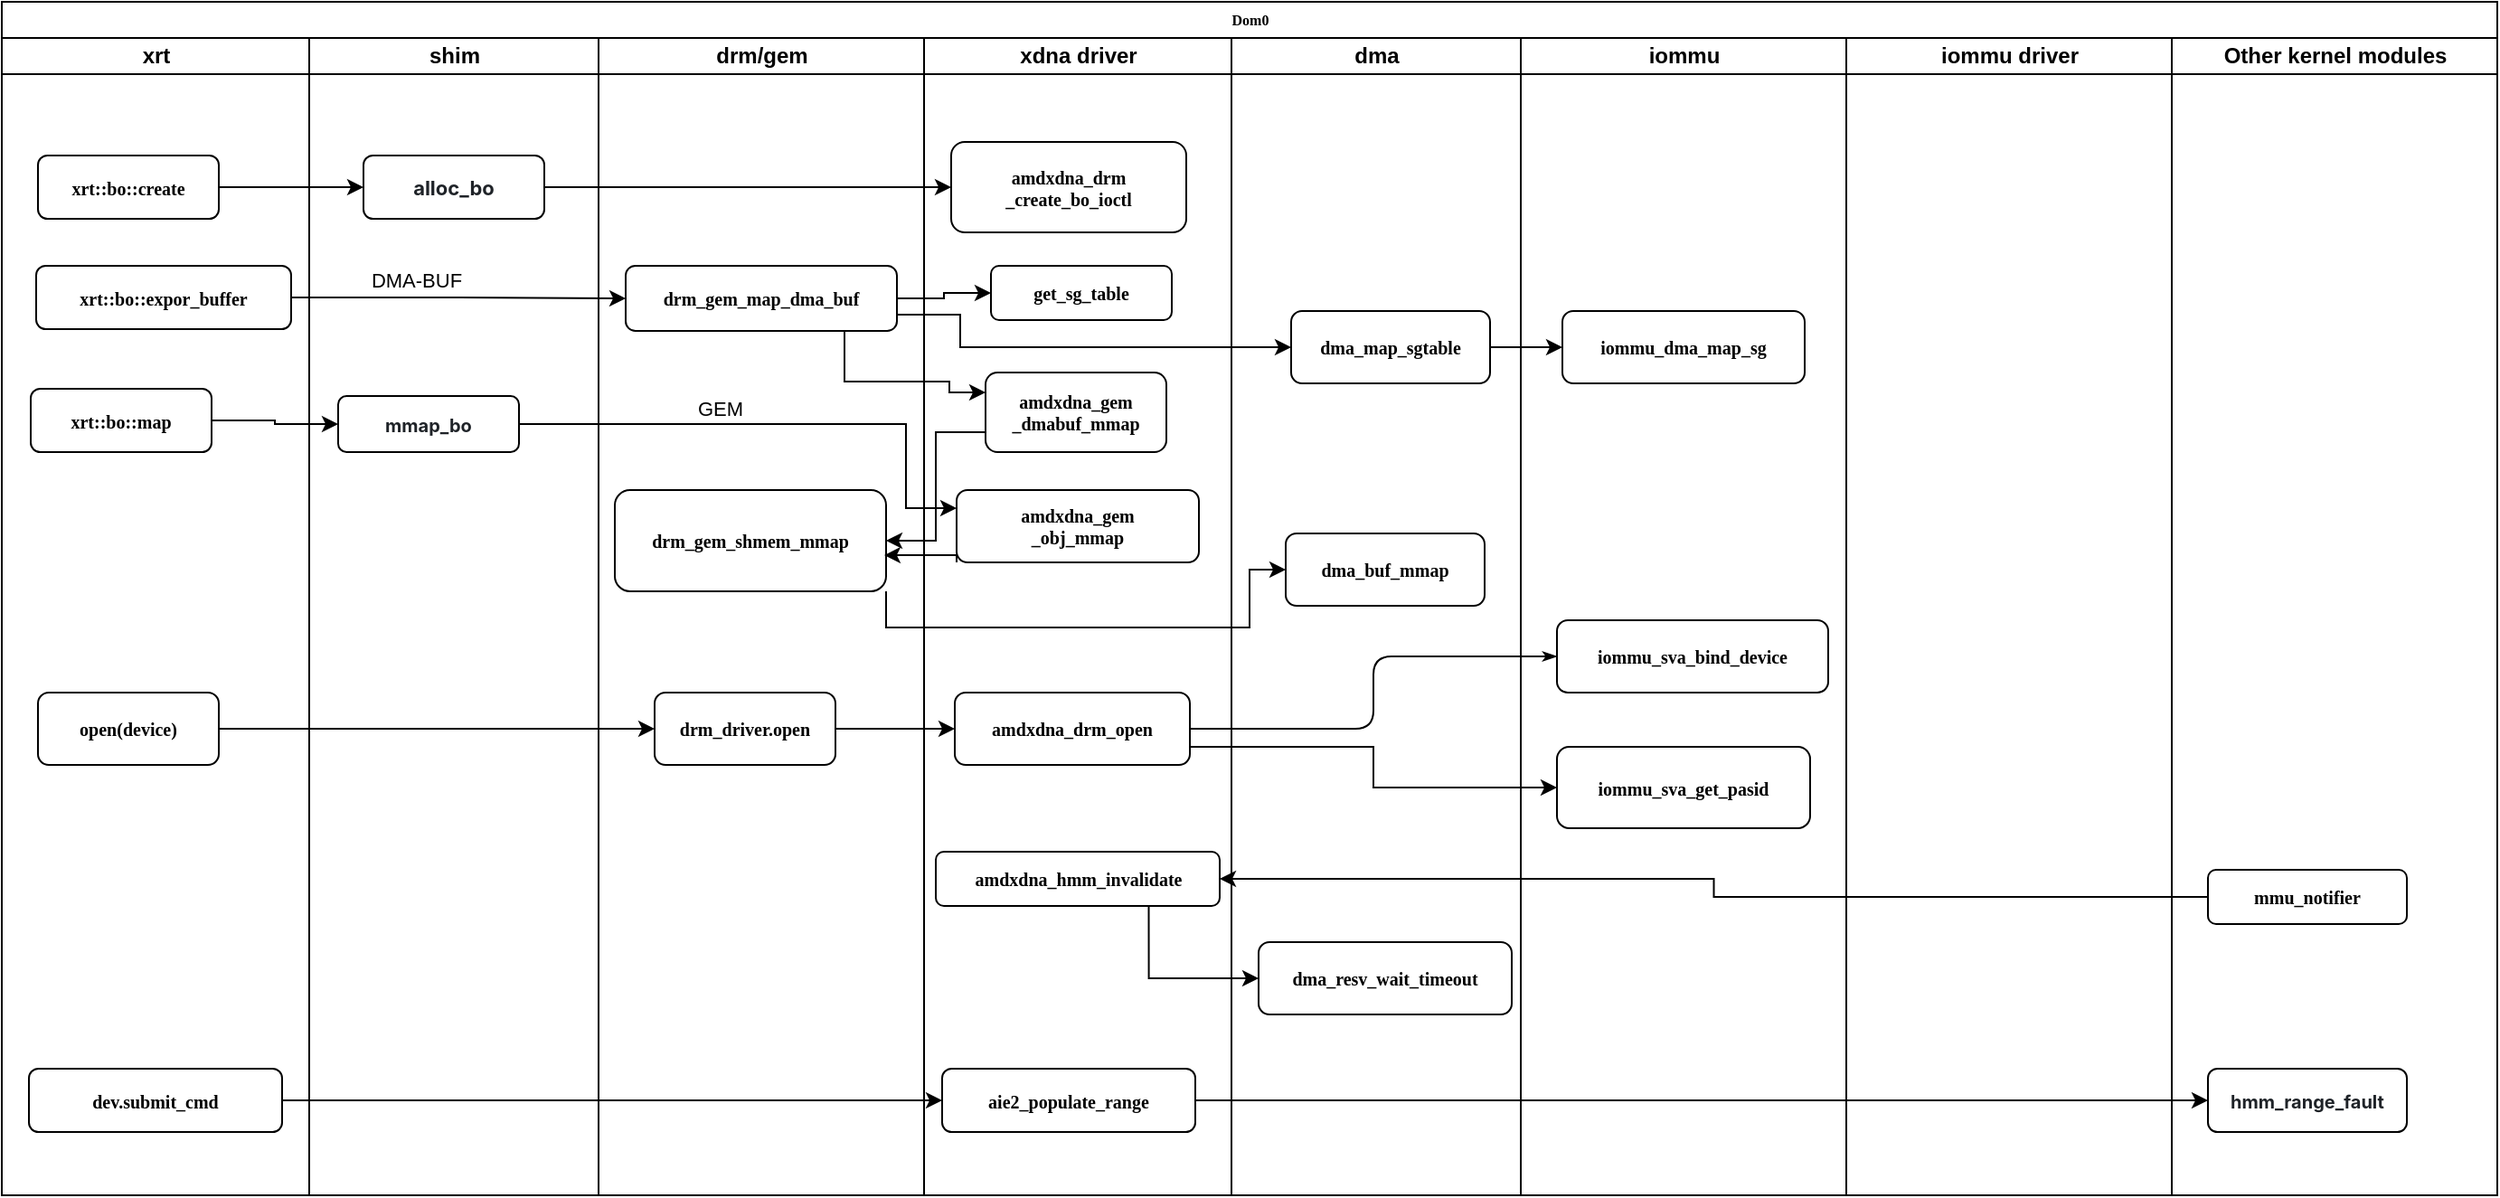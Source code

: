 <mxfile version="26.0.16">
  <diagram name="Page-1" id="74e2e168-ea6b-b213-b513-2b3c1d86103e">
    <mxGraphModel dx="1364" dy="1145" grid="1" gridSize="10" guides="1" tooltips="1" connect="1" arrows="1" fold="1" page="1" pageScale="1" pageWidth="1100" pageHeight="850" background="none" math="0" shadow="0">
      <root>
        <mxCell id="0" />
        <mxCell id="1" parent="0" />
        <mxCell id="77e6c97f196da883-1" value="Dom0" style="swimlane;html=1;childLayout=stackLayout;startSize=20;rounded=0;shadow=0;labelBackgroundColor=none;strokeWidth=1;fontFamily=Verdana;fontSize=8;align=center;" parent="1" vertex="1">
          <mxGeometry x="70" y="40" width="1380" height="660" as="geometry" />
        </mxCell>
        <mxCell id="77e6c97f196da883-2" value="xrt" style="swimlane;html=1;startSize=20;" parent="77e6c97f196da883-1" vertex="1">
          <mxGeometry y="20" width="170" height="640" as="geometry" />
        </mxCell>
        <mxCell id="77e6c97f196da883-8" value="xrt::bo::create" style="rounded=1;whiteSpace=wrap;html=1;shadow=0;labelBackgroundColor=none;strokeWidth=1;fontFamily=Verdana;fontSize=10;align=center;fontStyle=1" parent="77e6c97f196da883-2" vertex="1">
          <mxGeometry x="20" y="65" width="100" height="35" as="geometry" />
        </mxCell>
        <mxCell id="77e6c97f196da883-10" value="open(device)" style="rounded=1;whiteSpace=wrap;html=1;shadow=0;labelBackgroundColor=none;strokeWidth=1;fontFamily=Verdana;fontSize=10;align=center;fontStyle=1" parent="77e6c97f196da883-2" vertex="1">
          <mxGeometry x="20" y="362" width="100" height="40" as="geometry" />
        </mxCell>
        <mxCell id="4yE-ozbgTQOb8NQGivvM-51" value="dev.submit_cmd" style="rounded=1;whiteSpace=wrap;html=1;shadow=0;labelBackgroundColor=none;strokeWidth=1;fontFamily=Verdana;fontSize=10;align=center;fontStyle=1" vertex="1" parent="77e6c97f196da883-2">
          <mxGeometry x="15" y="570" width="140" height="35" as="geometry" />
        </mxCell>
        <mxCell id="77e6c97f196da883-40" style="edgeStyle=orthogonalEdgeStyle;rounded=1;html=1;labelBackgroundColor=none;startArrow=none;startFill=0;startSize=5;endArrow=classicThin;endFill=1;endSize=5;jettySize=auto;orthogonalLoop=1;strokeWidth=1;fontFamily=Verdana;fontSize=8;fontStyle=1" parent="77e6c97f196da883-1" source="77e6c97f196da883-23" target="77e6c97f196da883-24" edge="1">
          <mxGeometry relative="1" as="geometry" />
        </mxCell>
        <mxCell id="77e6c97f196da883-3" value="shim" style="swimlane;html=1;startSize=20;" parent="77e6c97f196da883-1" vertex="1">
          <mxGeometry x="170" y="20" width="160" height="640" as="geometry" />
        </mxCell>
        <mxCell id="77e6c97f196da883-11" value="&lt;span style=&quot;color: rgb(31, 35, 40); font-family: -apple-system, BlinkMacSystemFont, &amp;quot;Segoe UI&amp;quot;, &amp;quot;Noto Sans&amp;quot;, Helvetica, Arial, sans-serif, &amp;quot;Apple Color Emoji&amp;quot;, &amp;quot;Segoe UI Emoji&amp;quot;; text-align: left; background-color: rgb(255, 255, 255);&quot;&gt;alloc_bo&lt;/span&gt;" style="rounded=1;whiteSpace=wrap;html=1;shadow=0;labelBackgroundColor=none;strokeWidth=1;fontFamily=Verdana;fontSize=11;align=center;fontStyle=1" parent="77e6c97f196da883-3" vertex="1">
          <mxGeometry x="30" y="65" width="100" height="35" as="geometry" />
        </mxCell>
        <mxCell id="77e6c97f196da883-4" value="drm/gem" style="swimlane;html=1;startSize=20;" parent="77e6c97f196da883-1" vertex="1">
          <mxGeometry x="330" y="20" width="180" height="640" as="geometry" />
        </mxCell>
        <mxCell id="77e6c97f196da883-14" value="drm_driver.open" style="rounded=1;whiteSpace=wrap;html=1;shadow=0;labelBackgroundColor=none;strokeWidth=1;fontFamily=Verdana;fontSize=10;align=center;fontStyle=1" parent="77e6c97f196da883-4" vertex="1">
          <mxGeometry x="31" y="362" width="100" height="40" as="geometry" />
        </mxCell>
        <mxCell id="UbXINiYKLftAWwF0POLq-105" value="&lt;span style=&quot;font-size: 10px;&quot;&gt;drm_gem_shmem_mmap&lt;/span&gt;" style="rounded=1;whiteSpace=wrap;html=1;shadow=0;labelBackgroundColor=none;strokeWidth=1;fontFamily=Verdana;fontSize=8;align=center;fontStyle=1" parent="77e6c97f196da883-4" vertex="1">
          <mxGeometry x="9" y="250" width="150" height="56" as="geometry" />
        </mxCell>
        <mxCell id="4yE-ozbgTQOb8NQGivvM-27" value="&lt;span style=&quot;font-size: 10px;&quot;&gt;drm_gem_map_dma_buf&lt;/span&gt;" style="rounded=1;whiteSpace=wrap;html=1;shadow=0;labelBackgroundColor=none;strokeWidth=1;fontFamily=Verdana;fontSize=8;align=center;fontStyle=1" vertex="1" parent="77e6c97f196da883-4">
          <mxGeometry x="15" y="126" width="150" height="36" as="geometry" />
        </mxCell>
        <mxCell id="77e6c97f196da883-5" value="xdna driver" style="swimlane;html=1;startSize=20;" parent="77e6c97f196da883-1" vertex="1">
          <mxGeometry x="510" y="20" width="170" height="640" as="geometry" />
        </mxCell>
        <mxCell id="77e6c97f196da883-18" value="amdxdna_drm&lt;div&gt;_create_bo_ioctl&lt;/div&gt;" style="rounded=1;whiteSpace=wrap;html=1;shadow=0;labelBackgroundColor=none;strokeWidth=1;fontFamily=Verdana;fontSize=10;align=center;fontStyle=1" parent="77e6c97f196da883-5" vertex="1">
          <mxGeometry x="15" y="57.5" width="130" height="50" as="geometry" />
        </mxCell>
        <mxCell id="77e6c97f196da883-23" value="amdxdna_drm_open" style="rounded=1;whiteSpace=wrap;html=1;shadow=0;labelBackgroundColor=none;strokeWidth=1;fontFamily=Verdana;fontSize=10;align=center;fontStyle=1" parent="77e6c97f196da883-5" vertex="1">
          <mxGeometry x="17" y="362" width="130" height="40" as="geometry" />
        </mxCell>
        <mxCell id="UbXINiYKLftAWwF0POLq-106" value="amdxdna_gem&lt;div&gt;_dmabuf_mmap&lt;/div&gt;" style="rounded=1;whiteSpace=wrap;html=1;shadow=0;labelBackgroundColor=none;strokeWidth=1;fontFamily=Verdana;fontSize=10;align=center;fontStyle=1" parent="77e6c97f196da883-5" vertex="1">
          <mxGeometry x="34" y="185" width="100" height="44" as="geometry" />
        </mxCell>
        <mxCell id="4yE-ozbgTQOb8NQGivvM-10" value="amdxdna_hmm_invalidate" style="rounded=1;whiteSpace=wrap;html=1;shadow=0;labelBackgroundColor=none;strokeWidth=1;fontFamily=Verdana;fontSize=10;align=center;fontStyle=1" vertex="1" parent="77e6c97f196da883-5">
          <mxGeometry x="6.5" y="450" width="157" height="30" as="geometry" />
        </mxCell>
        <object label="amdxdna_gem&lt;div&gt;_obj_mmap&lt;/div&gt;" id="4yE-ozbgTQOb8NQGivvM-9">
          <mxCell style="rounded=1;whiteSpace=wrap;html=1;shadow=0;labelBackgroundColor=none;strokeWidth=1;fontFamily=Verdana;fontSize=10;align=center;fontStyle=1" vertex="1" parent="77e6c97f196da883-5">
            <mxGeometry x="18" y="250" width="134" height="40" as="geometry" />
          </mxCell>
        </object>
        <mxCell id="VXW_yDJZZmlwBrVT6001-30" value="aie2_populate_range" style="rounded=1;whiteSpace=wrap;html=1;shadow=0;labelBackgroundColor=none;strokeWidth=1;fontFamily=Verdana;fontSize=10;align=center;fontStyle=1" parent="77e6c97f196da883-5" vertex="1">
          <mxGeometry x="10" y="570" width="140" height="35" as="geometry" />
        </mxCell>
        <mxCell id="77e6c97f196da883-6" value="dma" style="swimlane;html=1;startSize=20;" parent="77e6c97f196da883-1" vertex="1">
          <mxGeometry x="680" y="20" width="160" height="640" as="geometry" />
        </mxCell>
        <mxCell id="UbXINiYKLftAWwF0POLq-107" value="dma_buf_mmap" style="rounded=1;whiteSpace=wrap;html=1;shadow=0;labelBackgroundColor=none;strokeWidth=1;fontFamily=Verdana;fontSize=10;align=center;fontStyle=1" parent="77e6c97f196da883-6" vertex="1">
          <mxGeometry x="30" y="274" width="110" height="40" as="geometry" />
        </mxCell>
        <mxCell id="77e6c97f196da883-22" value="dma_resv_wait_timeout" style="rounded=1;whiteSpace=wrap;html=1;shadow=0;labelBackgroundColor=none;strokeWidth=1;fontFamily=Verdana;fontSize=10;align=center;fontStyle=1" parent="77e6c97f196da883-6" vertex="1">
          <mxGeometry x="15" y="500" width="140" height="40" as="geometry" />
        </mxCell>
        <mxCell id="77e6c97f196da883-7" value="iommu" style="swimlane;html=1;startSize=20;" parent="77e6c97f196da883-1" vertex="1">
          <mxGeometry x="840" y="20" width="180" height="640" as="geometry" />
        </mxCell>
        <mxCell id="77e6c97f196da883-24" value="iommu_sva_bind_device" style="rounded=1;whiteSpace=wrap;html=1;shadow=0;labelBackgroundColor=none;strokeWidth=1;fontFamily=Verdana;fontSize=10;align=center;fontStyle=1" parent="77e6c97f196da883-7" vertex="1">
          <mxGeometry x="20" y="322" width="150" height="40" as="geometry" />
        </mxCell>
        <mxCell id="77e6c97f196da883-21" value="iommu_sva_get_pasid" style="rounded=1;whiteSpace=wrap;html=1;shadow=0;labelBackgroundColor=none;strokeWidth=1;fontFamily=Verdana;fontSize=10;align=center;fontStyle=1" parent="77e6c97f196da883-7" vertex="1">
          <mxGeometry x="20" y="392" width="140" height="45" as="geometry" />
        </mxCell>
        <mxCell id="UbXINiYKLftAWwF0POLq-96" style="edgeStyle=orthogonalEdgeStyle;rounded=0;orthogonalLoop=1;jettySize=auto;html=1;exitX=1;exitY=0.5;exitDx=0;exitDy=0;entryX=0;entryY=0.5;entryDx=0;entryDy=0;fontStyle=1" parent="77e6c97f196da883-1" source="77e6c97f196da883-8" target="77e6c97f196da883-11" edge="1">
          <mxGeometry relative="1" as="geometry" />
        </mxCell>
        <mxCell id="UbXINiYKLftAWwF0POLq-114" style="edgeStyle=orthogonalEdgeStyle;rounded=0;orthogonalLoop=1;jettySize=auto;html=1;exitX=1;exitY=0.5;exitDx=0;exitDy=0;entryX=0;entryY=0.5;entryDx=0;entryDy=0;fontStyle=1" parent="77e6c97f196da883-1" source="77e6c97f196da883-11" target="77e6c97f196da883-18" edge="1">
          <mxGeometry relative="1" as="geometry" />
        </mxCell>
        <mxCell id="oizl7t2Fv6kCmMiVF6kX-2" style="edgeStyle=orthogonalEdgeStyle;rounded=0;orthogonalLoop=1;jettySize=auto;html=1;exitX=1;exitY=0.75;exitDx=0;exitDy=0;entryX=0;entryY=0.5;entryDx=0;entryDy=0;fontStyle=1" parent="77e6c97f196da883-1" source="77e6c97f196da883-23" target="77e6c97f196da883-21" edge="1">
          <mxGeometry relative="1" as="geometry" />
        </mxCell>
        <mxCell id="oizl7t2Fv6kCmMiVF6kX-3" style="edgeStyle=orthogonalEdgeStyle;rounded=0;orthogonalLoop=1;jettySize=auto;html=1;exitX=1;exitY=0.5;exitDx=0;exitDy=0;entryX=0;entryY=0.5;entryDx=0;entryDy=0;fontStyle=1" parent="77e6c97f196da883-1" source="77e6c97f196da883-10" target="77e6c97f196da883-14" edge="1">
          <mxGeometry relative="1" as="geometry" />
        </mxCell>
        <mxCell id="oizl7t2Fv6kCmMiVF6kX-4" style="edgeStyle=orthogonalEdgeStyle;rounded=0;orthogonalLoop=1;jettySize=auto;html=1;exitX=1;exitY=0.5;exitDx=0;exitDy=0;entryX=0;entryY=0.5;entryDx=0;entryDy=0;fontStyle=1" parent="77e6c97f196da883-1" source="77e6c97f196da883-14" target="77e6c97f196da883-23" edge="1">
          <mxGeometry relative="1" as="geometry" />
        </mxCell>
        <mxCell id="4yE-ozbgTQOb8NQGivvM-6" value="iommu driver" style="swimlane;html=1;startSize=20;" vertex="1" parent="77e6c97f196da883-1">
          <mxGeometry x="1020" y="20" width="180" height="640" as="geometry" />
        </mxCell>
        <mxCell id="VXW_yDJZZmlwBrVT6001-33" style="edgeStyle=orthogonalEdgeStyle;rounded=0;orthogonalLoop=1;jettySize=auto;html=1;exitX=1;exitY=0.5;exitDx=0;exitDy=0;entryX=0;entryY=0.5;entryDx=0;entryDy=0;fontStyle=1" parent="77e6c97f196da883-1" source="VXW_yDJZZmlwBrVT6001-30" target="4yE-ozbgTQOb8NQGivvM-55" edge="1">
          <mxGeometry relative="1" as="geometry">
            <mxPoint x="1040" y="607.5" as="targetPoint" />
          </mxGeometry>
        </mxCell>
        <mxCell id="4yE-ozbgTQOb8NQGivvM-11" style="edgeStyle=orthogonalEdgeStyle;rounded=0;orthogonalLoop=1;jettySize=auto;html=1;exitX=0;exitY=0.5;exitDx=0;exitDy=0;entryX=1;entryY=0.5;entryDx=0;entryDy=0;" edge="1" parent="77e6c97f196da883-1" source="4yE-ozbgTQOb8NQGivvM-54" target="4yE-ozbgTQOb8NQGivvM-10">
          <mxGeometry relative="1" as="geometry">
            <mxPoint x="1040" y="487.5" as="sourcePoint" />
          </mxGeometry>
        </mxCell>
        <mxCell id="4yE-ozbgTQOb8NQGivvM-14" style="edgeStyle=orthogonalEdgeStyle;rounded=0;orthogonalLoop=1;jettySize=auto;html=1;exitX=0.75;exitY=1;exitDx=0;exitDy=0;entryX=0;entryY=0.5;entryDx=0;entryDy=0;" edge="1" parent="77e6c97f196da883-1" source="4yE-ozbgTQOb8NQGivvM-10" target="77e6c97f196da883-22">
          <mxGeometry relative="1" as="geometry" />
        </mxCell>
        <mxCell id="4yE-ozbgTQOb8NQGivvM-40" style="edgeStyle=orthogonalEdgeStyle;rounded=0;orthogonalLoop=1;jettySize=auto;html=1;exitX=1;exitY=1;exitDx=0;exitDy=0;entryX=0;entryY=0.5;entryDx=0;entryDy=0;" edge="1" parent="77e6c97f196da883-1" source="UbXINiYKLftAWwF0POLq-105" target="UbXINiYKLftAWwF0POLq-107">
          <mxGeometry relative="1" as="geometry">
            <Array as="points">
              <mxPoint x="495" y="346" />
              <mxPoint x="690" y="346" />
              <mxPoint x="690" y="290" />
            </Array>
          </mxGeometry>
        </mxCell>
        <mxCell id="4yE-ozbgTQOb8NQGivvM-47" style="edgeStyle=orthogonalEdgeStyle;rounded=0;orthogonalLoop=1;jettySize=auto;html=1;exitX=0;exitY=0.75;exitDx=0;exitDy=0;entryX=1;entryY=0.5;entryDx=0;entryDy=0;" edge="1" parent="77e6c97f196da883-1" source="UbXINiYKLftAWwF0POLq-106" target="UbXINiYKLftAWwF0POLq-105">
          <mxGeometry relative="1" as="geometry" />
        </mxCell>
        <mxCell id="4yE-ozbgTQOb8NQGivvM-49" style="edgeStyle=orthogonalEdgeStyle;rounded=0;orthogonalLoop=1;jettySize=auto;html=1;exitX=0;exitY=1;exitDx=0;exitDy=0;entryX=0.993;entryY=0.643;entryDx=0;entryDy=0;entryPerimeter=0;" edge="1" parent="77e6c97f196da883-1" source="4yE-ozbgTQOb8NQGivvM-9" target="UbXINiYKLftAWwF0POLq-105">
          <mxGeometry relative="1" as="geometry">
            <Array as="points">
              <mxPoint x="528" y="306" />
            </Array>
          </mxGeometry>
        </mxCell>
        <mxCell id="4yE-ozbgTQOb8NQGivvM-52" style="edgeStyle=orthogonalEdgeStyle;rounded=0;orthogonalLoop=1;jettySize=auto;html=1;exitX=1;exitY=0.5;exitDx=0;exitDy=0;entryX=0;entryY=0.5;entryDx=0;entryDy=0;" edge="1" parent="77e6c97f196da883-1" source="4yE-ozbgTQOb8NQGivvM-51" target="VXW_yDJZZmlwBrVT6001-30">
          <mxGeometry relative="1" as="geometry" />
        </mxCell>
        <mxCell id="4yE-ozbgTQOb8NQGivvM-46" style="edgeStyle=orthogonalEdgeStyle;rounded=0;orthogonalLoop=1;jettySize=auto;html=1;exitX=0.75;exitY=1;exitDx=0;exitDy=0;entryX=0;entryY=0.25;entryDx=0;entryDy=0;" edge="1" parent="77e6c97f196da883-1" source="4yE-ozbgTQOb8NQGivvM-27" target="UbXINiYKLftAWwF0POLq-106">
          <mxGeometry relative="1" as="geometry">
            <Array as="points">
              <mxPoint x="466" y="210" />
              <mxPoint x="524" y="210" />
              <mxPoint x="524" y="216" />
            </Array>
          </mxGeometry>
        </mxCell>
        <mxCell id="4yE-ozbgTQOb8NQGivvM-53" value="Other kernel modules" style="swimlane;html=1;startSize=20;" vertex="1" parent="77e6c97f196da883-1">
          <mxGeometry x="1200" y="20" width="180" height="640" as="geometry" />
        </mxCell>
        <mxCell id="4yE-ozbgTQOb8NQGivvM-54" value="mmu_notifier" style="rounded=1;whiteSpace=wrap;html=1;shadow=0;labelBackgroundColor=none;strokeWidth=1;fontFamily=Verdana;fontSize=10;align=center;fontStyle=1" vertex="1" parent="4yE-ozbgTQOb8NQGivvM-53">
          <mxGeometry x="20" y="460" width="110" height="30" as="geometry" />
        </mxCell>
        <mxCell id="4yE-ozbgTQOb8NQGivvM-55" value="&lt;span style=&quot;color: rgb(31, 35, 40); font-family: -apple-system, BlinkMacSystemFont, &amp;quot;Segoe UI&amp;quot;, &amp;quot;Noto Sans&amp;quot;, Helvetica, Arial, sans-serif, &amp;quot;Apple Color Emoji&amp;quot;, &amp;quot;Segoe UI Emoji&amp;quot;; text-align: left; background-color: rgb(255, 255, 255);&quot;&gt;hmm_range_fault&lt;/span&gt;" style="rounded=1;whiteSpace=wrap;html=1;shadow=0;labelBackgroundColor=none;strokeWidth=1;fontFamily=Verdana;fontSize=10;align=center;fontStyle=1" vertex="1" parent="4yE-ozbgTQOb8NQGivvM-53">
          <mxGeometry x="20" y="570" width="110" height="35" as="geometry" />
        </mxCell>
        <mxCell id="UbXINiYKLftAWwF0POLq-103" value="xrt::bo::map" style="rounded=1;whiteSpace=wrap;html=1;shadow=0;labelBackgroundColor=none;strokeWidth=1;fontFamily=Verdana;fontSize=10;align=center;fontStyle=1" parent="1" vertex="1">
          <mxGeometry x="86" y="254" width="100" height="35" as="geometry" />
        </mxCell>
        <mxCell id="UbXINiYKLftAWwF0POLq-104" value="&lt;span style=&quot;color: rgb(31, 35, 40); font-family: -apple-system, BlinkMacSystemFont, &amp;quot;Segoe UI&amp;quot;, &amp;quot;Noto Sans&amp;quot;, Helvetica, Arial, sans-serif, &amp;quot;Apple Color Emoji&amp;quot;, &amp;quot;Segoe UI Emoji&amp;quot;; text-align: left; background-color: rgb(255, 255, 255);&quot;&gt;mmap_bo&lt;/span&gt;" style="rounded=1;whiteSpace=wrap;html=1;shadow=0;labelBackgroundColor=none;strokeWidth=1;fontFamily=Verdana;fontSize=10;align=center;fontStyle=1" parent="1" vertex="1">
          <mxGeometry x="256" y="258" width="100" height="31" as="geometry" />
        </mxCell>
        <mxCell id="UbXINiYKLftAWwF0POLq-110" style="edgeStyle=orthogonalEdgeStyle;rounded=0;orthogonalLoop=1;jettySize=auto;html=1;exitX=1;exitY=0.5;exitDx=0;exitDy=0;entryX=0;entryY=0.25;entryDx=0;entryDy=0;fontStyle=1" parent="1" source="UbXINiYKLftAWwF0POLq-104" target="4yE-ozbgTQOb8NQGivvM-9" edge="1">
          <mxGeometry relative="1" as="geometry">
            <Array as="points">
              <mxPoint x="570" y="274" />
              <mxPoint x="570" y="320" />
            </Array>
          </mxGeometry>
        </mxCell>
        <mxCell id="4yE-ozbgTQOb8NQGivvM-43" value="GEM" style="edgeLabel;html=1;align=center;verticalAlign=middle;resizable=0;points=[];" vertex="1" connectable="0" parent="UbXINiYKLftAWwF0POLq-110">
          <mxGeometry x="-0.231" y="5" relative="1" as="geometry">
            <mxPoint y="-4" as="offset" />
          </mxGeometry>
        </mxCell>
        <mxCell id="UbXINiYKLftAWwF0POLq-113" style="edgeStyle=orthogonalEdgeStyle;rounded=0;orthogonalLoop=1;jettySize=auto;html=1;exitX=1;exitY=0.5;exitDx=0;exitDy=0;entryX=0;entryY=0.5;entryDx=0;entryDy=0;fontStyle=1" parent="1" source="UbXINiYKLftAWwF0POLq-103" target="UbXINiYKLftAWwF0POLq-104" edge="1">
          <mxGeometry relative="1" as="geometry" />
        </mxCell>
        <mxCell id="4yE-ozbgTQOb8NQGivvM-28" value="get_sg_table" style="rounded=1;whiteSpace=wrap;html=1;shadow=0;labelBackgroundColor=none;strokeWidth=1;fontFamily=Verdana;fontSize=10;align=center;fontStyle=1" vertex="1" parent="1">
          <mxGeometry x="617" y="186" width="100" height="30" as="geometry" />
        </mxCell>
        <mxCell id="4yE-ozbgTQOb8NQGivvM-29" value="dma_map_sgtable" style="rounded=1;whiteSpace=wrap;html=1;shadow=0;labelBackgroundColor=none;strokeWidth=1;fontFamily=Verdana;fontSize=10;align=center;fontStyle=1" vertex="1" parent="1">
          <mxGeometry x="783" y="211" width="110" height="40" as="geometry" />
        </mxCell>
        <object label="iommu_dma_map_sg" id="4yE-ozbgTQOb8NQGivvM-30">
          <mxCell style="rounded=1;whiteSpace=wrap;html=1;shadow=0;labelBackgroundColor=none;strokeWidth=1;fontFamily=Verdana;fontSize=10;align=center;fontStyle=1" vertex="1" parent="1">
            <mxGeometry x="933" y="211" width="134" height="40" as="geometry" />
          </mxCell>
        </object>
        <mxCell id="4yE-ozbgTQOb8NQGivvM-31" style="edgeStyle=orthogonalEdgeStyle;rounded=0;orthogonalLoop=1;jettySize=auto;html=1;exitX=1;exitY=0.5;exitDx=0;exitDy=0;entryX=0;entryY=0.5;entryDx=0;entryDy=0;fontStyle=1" edge="1" parent="1" source="4yE-ozbgTQOb8NQGivvM-29" target="4yE-ozbgTQOb8NQGivvM-30">
          <mxGeometry relative="1" as="geometry" />
        </mxCell>
        <mxCell id="4yE-ozbgTQOb8NQGivvM-32" style="edgeStyle=orthogonalEdgeStyle;rounded=0;orthogonalLoop=1;jettySize=auto;html=1;exitX=1;exitY=0.75;exitDx=0;exitDy=0;entryX=0;entryY=0.5;entryDx=0;entryDy=0;fontStyle=1" edge="1" parent="1" source="4yE-ozbgTQOb8NQGivvM-27" target="4yE-ozbgTQOb8NQGivvM-29">
          <mxGeometry relative="1" as="geometry">
            <Array as="points">
              <mxPoint x="600" y="213" />
              <mxPoint x="600" y="231" />
            </Array>
          </mxGeometry>
        </mxCell>
        <mxCell id="4yE-ozbgTQOb8NQGivvM-33" style="edgeStyle=orthogonalEdgeStyle;rounded=0;orthogonalLoop=1;jettySize=auto;html=1;exitX=1;exitY=0.5;exitDx=0;exitDy=0;entryX=0;entryY=0.5;entryDx=0;entryDy=0;fontStyle=1" edge="1" parent="1" source="4yE-ozbgTQOb8NQGivvM-27" target="4yE-ozbgTQOb8NQGivvM-28">
          <mxGeometry relative="1" as="geometry" />
        </mxCell>
        <mxCell id="4yE-ozbgTQOb8NQGivvM-35" value="xrt::bo::expor_buffer" style="rounded=1;whiteSpace=wrap;html=1;shadow=0;labelBackgroundColor=none;strokeWidth=1;fontFamily=Verdana;fontSize=10;align=center;fontStyle=1" vertex="1" parent="1">
          <mxGeometry x="89" y="186" width="141" height="35" as="geometry" />
        </mxCell>
        <mxCell id="4yE-ozbgTQOb8NQGivvM-37" style="edgeStyle=orthogonalEdgeStyle;rounded=0;orthogonalLoop=1;jettySize=auto;html=1;exitX=1;exitY=0.5;exitDx=0;exitDy=0;entryX=0;entryY=0.5;entryDx=0;entryDy=0;fontStyle=1" edge="1" parent="1" source="4yE-ozbgTQOb8NQGivvM-35" target="4yE-ozbgTQOb8NQGivvM-27">
          <mxGeometry relative="1" as="geometry">
            <mxPoint x="359" y="205.5" as="sourcePoint" />
          </mxGeometry>
        </mxCell>
        <mxCell id="4yE-ozbgTQOb8NQGivvM-39" value="DMA-BUF" style="edgeLabel;html=1;align=center;verticalAlign=middle;resizable=0;points=[];" vertex="1" connectable="0" parent="4yE-ozbgTQOb8NQGivvM-37">
          <mxGeometry x="-0.264" y="1" relative="1" as="geometry">
            <mxPoint y="-9" as="offset" />
          </mxGeometry>
        </mxCell>
      </root>
    </mxGraphModel>
  </diagram>
</mxfile>
